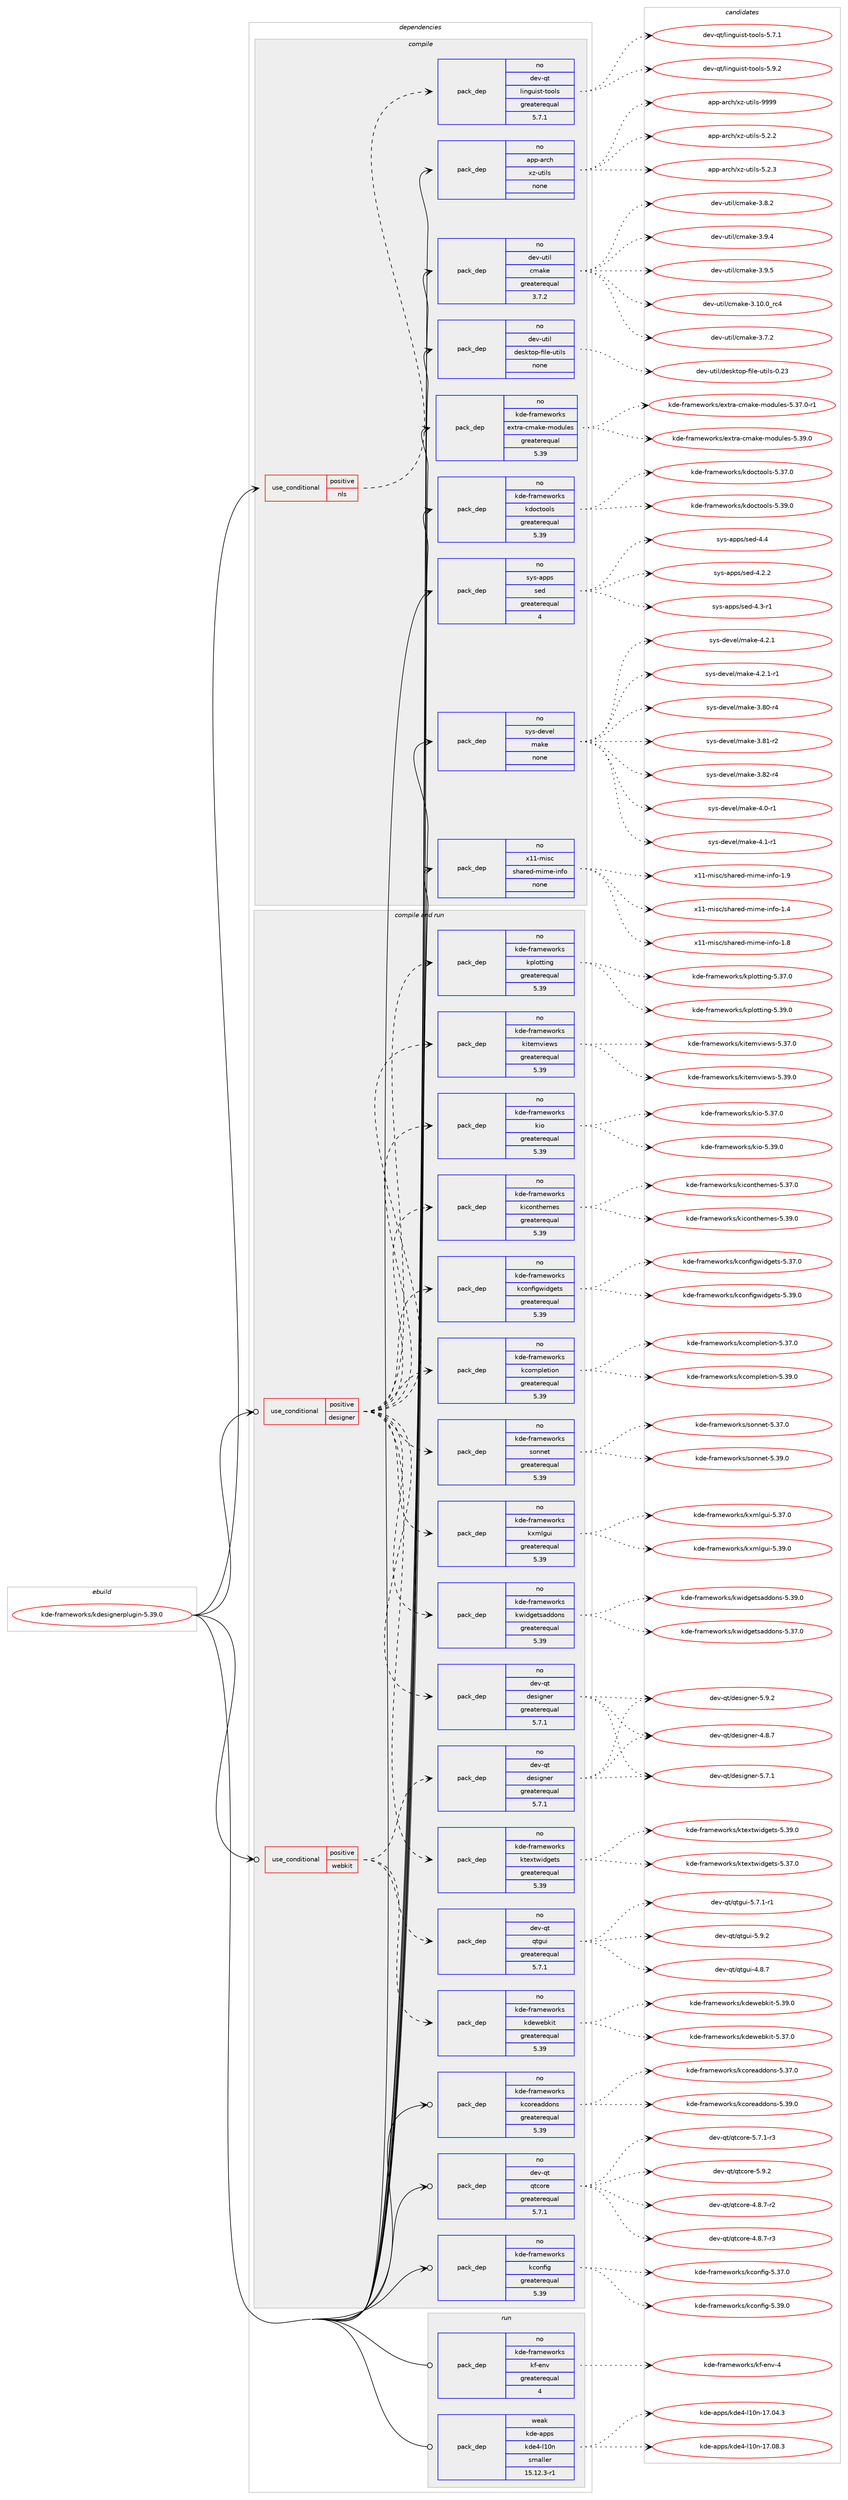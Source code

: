 digraph prolog {

# *************
# Graph options
# *************

newrank=true;
concentrate=true;
compound=true;
graph [rankdir=LR,fontname=Helvetica,fontsize=10,ranksep=1.5];#, ranksep=2.5, nodesep=0.2];
edge  [arrowhead=vee];
node  [fontname=Helvetica,fontsize=10];

# **********
# The ebuild
# **********

subgraph cluster_leftcol {
color=gray;
rank=same;
label=<<i>ebuild</i>>;
id [label="kde-frameworks/kdesignerplugin-5.39.0", color=red, width=4, href="../kde-frameworks/kdesignerplugin-5.39.0.svg"];
}

# ****************
# The dependencies
# ****************

subgraph cluster_midcol {
color=gray;
label=<<i>dependencies</i>>;
subgraph cluster_compile {
fillcolor="#eeeeee";
style=filled;
label=<<i>compile</i>>;
subgraph cond83739 {
dependency331084 [label=<<TABLE BORDER="0" CELLBORDER="1" CELLSPACING="0" CELLPADDING="4"><TR><TD ROWSPAN="3" CELLPADDING="10">use_conditional</TD></TR><TR><TD>positive</TD></TR><TR><TD>nls</TD></TR></TABLE>>, shape=none, color=red];
subgraph pack242329 {
dependency331085 [label=<<TABLE BORDER="0" CELLBORDER="1" CELLSPACING="0" CELLPADDING="4" WIDTH="220"><TR><TD ROWSPAN="6" CELLPADDING="30">pack_dep</TD></TR><TR><TD WIDTH="110">no</TD></TR><TR><TD>dev-qt</TD></TR><TR><TD>linguist-tools</TD></TR><TR><TD>greaterequal</TD></TR><TR><TD>5.7.1</TD></TR></TABLE>>, shape=none, color=blue];
}
dependency331084:e -> dependency331085:w [weight=20,style="dashed",arrowhead="vee"];
}
id:e -> dependency331084:w [weight=20,style="solid",arrowhead="vee"];
subgraph pack242330 {
dependency331086 [label=<<TABLE BORDER="0" CELLBORDER="1" CELLSPACING="0" CELLPADDING="4" WIDTH="220"><TR><TD ROWSPAN="6" CELLPADDING="30">pack_dep</TD></TR><TR><TD WIDTH="110">no</TD></TR><TR><TD>app-arch</TD></TR><TR><TD>xz-utils</TD></TR><TR><TD>none</TD></TR><TR><TD></TD></TR></TABLE>>, shape=none, color=blue];
}
id:e -> dependency331086:w [weight=20,style="solid",arrowhead="vee"];
subgraph pack242331 {
dependency331087 [label=<<TABLE BORDER="0" CELLBORDER="1" CELLSPACING="0" CELLPADDING="4" WIDTH="220"><TR><TD ROWSPAN="6" CELLPADDING="30">pack_dep</TD></TR><TR><TD WIDTH="110">no</TD></TR><TR><TD>dev-util</TD></TR><TR><TD>cmake</TD></TR><TR><TD>greaterequal</TD></TR><TR><TD>3.7.2</TD></TR></TABLE>>, shape=none, color=blue];
}
id:e -> dependency331087:w [weight=20,style="solid",arrowhead="vee"];
subgraph pack242332 {
dependency331088 [label=<<TABLE BORDER="0" CELLBORDER="1" CELLSPACING="0" CELLPADDING="4" WIDTH="220"><TR><TD ROWSPAN="6" CELLPADDING="30">pack_dep</TD></TR><TR><TD WIDTH="110">no</TD></TR><TR><TD>dev-util</TD></TR><TR><TD>desktop-file-utils</TD></TR><TR><TD>none</TD></TR><TR><TD></TD></TR></TABLE>>, shape=none, color=blue];
}
id:e -> dependency331088:w [weight=20,style="solid",arrowhead="vee"];
subgraph pack242333 {
dependency331089 [label=<<TABLE BORDER="0" CELLBORDER="1" CELLSPACING="0" CELLPADDING="4" WIDTH="220"><TR><TD ROWSPAN="6" CELLPADDING="30">pack_dep</TD></TR><TR><TD WIDTH="110">no</TD></TR><TR><TD>kde-frameworks</TD></TR><TR><TD>extra-cmake-modules</TD></TR><TR><TD>greaterequal</TD></TR><TR><TD>5.39</TD></TR></TABLE>>, shape=none, color=blue];
}
id:e -> dependency331089:w [weight=20,style="solid",arrowhead="vee"];
subgraph pack242334 {
dependency331090 [label=<<TABLE BORDER="0" CELLBORDER="1" CELLSPACING="0" CELLPADDING="4" WIDTH="220"><TR><TD ROWSPAN="6" CELLPADDING="30">pack_dep</TD></TR><TR><TD WIDTH="110">no</TD></TR><TR><TD>kde-frameworks</TD></TR><TR><TD>kdoctools</TD></TR><TR><TD>greaterequal</TD></TR><TR><TD>5.39</TD></TR></TABLE>>, shape=none, color=blue];
}
id:e -> dependency331090:w [weight=20,style="solid",arrowhead="vee"];
subgraph pack242335 {
dependency331091 [label=<<TABLE BORDER="0" CELLBORDER="1" CELLSPACING="0" CELLPADDING="4" WIDTH="220"><TR><TD ROWSPAN="6" CELLPADDING="30">pack_dep</TD></TR><TR><TD WIDTH="110">no</TD></TR><TR><TD>sys-apps</TD></TR><TR><TD>sed</TD></TR><TR><TD>greaterequal</TD></TR><TR><TD>4</TD></TR></TABLE>>, shape=none, color=blue];
}
id:e -> dependency331091:w [weight=20,style="solid",arrowhead="vee"];
subgraph pack242336 {
dependency331092 [label=<<TABLE BORDER="0" CELLBORDER="1" CELLSPACING="0" CELLPADDING="4" WIDTH="220"><TR><TD ROWSPAN="6" CELLPADDING="30">pack_dep</TD></TR><TR><TD WIDTH="110">no</TD></TR><TR><TD>sys-devel</TD></TR><TR><TD>make</TD></TR><TR><TD>none</TD></TR><TR><TD></TD></TR></TABLE>>, shape=none, color=blue];
}
id:e -> dependency331092:w [weight=20,style="solid",arrowhead="vee"];
subgraph pack242337 {
dependency331093 [label=<<TABLE BORDER="0" CELLBORDER="1" CELLSPACING="0" CELLPADDING="4" WIDTH="220"><TR><TD ROWSPAN="6" CELLPADDING="30">pack_dep</TD></TR><TR><TD WIDTH="110">no</TD></TR><TR><TD>x11-misc</TD></TR><TR><TD>shared-mime-info</TD></TR><TR><TD>none</TD></TR><TR><TD></TD></TR></TABLE>>, shape=none, color=blue];
}
id:e -> dependency331093:w [weight=20,style="solid",arrowhead="vee"];
}
subgraph cluster_compileandrun {
fillcolor="#eeeeee";
style=filled;
label=<<i>compile and run</i>>;
subgraph cond83740 {
dependency331094 [label=<<TABLE BORDER="0" CELLBORDER="1" CELLSPACING="0" CELLPADDING="4"><TR><TD ROWSPAN="3" CELLPADDING="10">use_conditional</TD></TR><TR><TD>positive</TD></TR><TR><TD>designer</TD></TR></TABLE>>, shape=none, color=red];
subgraph pack242338 {
dependency331095 [label=<<TABLE BORDER="0" CELLBORDER="1" CELLSPACING="0" CELLPADDING="4" WIDTH="220"><TR><TD ROWSPAN="6" CELLPADDING="30">pack_dep</TD></TR><TR><TD WIDTH="110">no</TD></TR><TR><TD>dev-qt</TD></TR><TR><TD>designer</TD></TR><TR><TD>greaterequal</TD></TR><TR><TD>5.7.1</TD></TR></TABLE>>, shape=none, color=blue];
}
dependency331094:e -> dependency331095:w [weight=20,style="dashed",arrowhead="vee"];
subgraph pack242339 {
dependency331096 [label=<<TABLE BORDER="0" CELLBORDER="1" CELLSPACING="0" CELLPADDING="4" WIDTH="220"><TR><TD ROWSPAN="6" CELLPADDING="30">pack_dep</TD></TR><TR><TD WIDTH="110">no</TD></TR><TR><TD>kde-frameworks</TD></TR><TR><TD>kcompletion</TD></TR><TR><TD>greaterequal</TD></TR><TR><TD>5.39</TD></TR></TABLE>>, shape=none, color=blue];
}
dependency331094:e -> dependency331096:w [weight=20,style="dashed",arrowhead="vee"];
subgraph pack242340 {
dependency331097 [label=<<TABLE BORDER="0" CELLBORDER="1" CELLSPACING="0" CELLPADDING="4" WIDTH="220"><TR><TD ROWSPAN="6" CELLPADDING="30">pack_dep</TD></TR><TR><TD WIDTH="110">no</TD></TR><TR><TD>kde-frameworks</TD></TR><TR><TD>kconfigwidgets</TD></TR><TR><TD>greaterequal</TD></TR><TR><TD>5.39</TD></TR></TABLE>>, shape=none, color=blue];
}
dependency331094:e -> dependency331097:w [weight=20,style="dashed",arrowhead="vee"];
subgraph pack242341 {
dependency331098 [label=<<TABLE BORDER="0" CELLBORDER="1" CELLSPACING="0" CELLPADDING="4" WIDTH="220"><TR><TD ROWSPAN="6" CELLPADDING="30">pack_dep</TD></TR><TR><TD WIDTH="110">no</TD></TR><TR><TD>kde-frameworks</TD></TR><TR><TD>kiconthemes</TD></TR><TR><TD>greaterequal</TD></TR><TR><TD>5.39</TD></TR></TABLE>>, shape=none, color=blue];
}
dependency331094:e -> dependency331098:w [weight=20,style="dashed",arrowhead="vee"];
subgraph pack242342 {
dependency331099 [label=<<TABLE BORDER="0" CELLBORDER="1" CELLSPACING="0" CELLPADDING="4" WIDTH="220"><TR><TD ROWSPAN="6" CELLPADDING="30">pack_dep</TD></TR><TR><TD WIDTH="110">no</TD></TR><TR><TD>kde-frameworks</TD></TR><TR><TD>kio</TD></TR><TR><TD>greaterequal</TD></TR><TR><TD>5.39</TD></TR></TABLE>>, shape=none, color=blue];
}
dependency331094:e -> dependency331099:w [weight=20,style="dashed",arrowhead="vee"];
subgraph pack242343 {
dependency331100 [label=<<TABLE BORDER="0" CELLBORDER="1" CELLSPACING="0" CELLPADDING="4" WIDTH="220"><TR><TD ROWSPAN="6" CELLPADDING="30">pack_dep</TD></TR><TR><TD WIDTH="110">no</TD></TR><TR><TD>kde-frameworks</TD></TR><TR><TD>kitemviews</TD></TR><TR><TD>greaterequal</TD></TR><TR><TD>5.39</TD></TR></TABLE>>, shape=none, color=blue];
}
dependency331094:e -> dependency331100:w [weight=20,style="dashed",arrowhead="vee"];
subgraph pack242344 {
dependency331101 [label=<<TABLE BORDER="0" CELLBORDER="1" CELLSPACING="0" CELLPADDING="4" WIDTH="220"><TR><TD ROWSPAN="6" CELLPADDING="30">pack_dep</TD></TR><TR><TD WIDTH="110">no</TD></TR><TR><TD>kde-frameworks</TD></TR><TR><TD>kplotting</TD></TR><TR><TD>greaterequal</TD></TR><TR><TD>5.39</TD></TR></TABLE>>, shape=none, color=blue];
}
dependency331094:e -> dependency331101:w [weight=20,style="dashed",arrowhead="vee"];
subgraph pack242345 {
dependency331102 [label=<<TABLE BORDER="0" CELLBORDER="1" CELLSPACING="0" CELLPADDING="4" WIDTH="220"><TR><TD ROWSPAN="6" CELLPADDING="30">pack_dep</TD></TR><TR><TD WIDTH="110">no</TD></TR><TR><TD>kde-frameworks</TD></TR><TR><TD>ktextwidgets</TD></TR><TR><TD>greaterequal</TD></TR><TR><TD>5.39</TD></TR></TABLE>>, shape=none, color=blue];
}
dependency331094:e -> dependency331102:w [weight=20,style="dashed",arrowhead="vee"];
subgraph pack242346 {
dependency331103 [label=<<TABLE BORDER="0" CELLBORDER="1" CELLSPACING="0" CELLPADDING="4" WIDTH="220"><TR><TD ROWSPAN="6" CELLPADDING="30">pack_dep</TD></TR><TR><TD WIDTH="110">no</TD></TR><TR><TD>kde-frameworks</TD></TR><TR><TD>kwidgetsaddons</TD></TR><TR><TD>greaterequal</TD></TR><TR><TD>5.39</TD></TR></TABLE>>, shape=none, color=blue];
}
dependency331094:e -> dependency331103:w [weight=20,style="dashed",arrowhead="vee"];
subgraph pack242347 {
dependency331104 [label=<<TABLE BORDER="0" CELLBORDER="1" CELLSPACING="0" CELLPADDING="4" WIDTH="220"><TR><TD ROWSPAN="6" CELLPADDING="30">pack_dep</TD></TR><TR><TD WIDTH="110">no</TD></TR><TR><TD>kde-frameworks</TD></TR><TR><TD>kxmlgui</TD></TR><TR><TD>greaterequal</TD></TR><TR><TD>5.39</TD></TR></TABLE>>, shape=none, color=blue];
}
dependency331094:e -> dependency331104:w [weight=20,style="dashed",arrowhead="vee"];
subgraph pack242348 {
dependency331105 [label=<<TABLE BORDER="0" CELLBORDER="1" CELLSPACING="0" CELLPADDING="4" WIDTH="220"><TR><TD ROWSPAN="6" CELLPADDING="30">pack_dep</TD></TR><TR><TD WIDTH="110">no</TD></TR><TR><TD>kde-frameworks</TD></TR><TR><TD>sonnet</TD></TR><TR><TD>greaterequal</TD></TR><TR><TD>5.39</TD></TR></TABLE>>, shape=none, color=blue];
}
dependency331094:e -> dependency331105:w [weight=20,style="dashed",arrowhead="vee"];
}
id:e -> dependency331094:w [weight=20,style="solid",arrowhead="odotvee"];
subgraph cond83741 {
dependency331106 [label=<<TABLE BORDER="0" CELLBORDER="1" CELLSPACING="0" CELLPADDING="4"><TR><TD ROWSPAN="3" CELLPADDING="10">use_conditional</TD></TR><TR><TD>positive</TD></TR><TR><TD>webkit</TD></TR></TABLE>>, shape=none, color=red];
subgraph pack242349 {
dependency331107 [label=<<TABLE BORDER="0" CELLBORDER="1" CELLSPACING="0" CELLPADDING="4" WIDTH="220"><TR><TD ROWSPAN="6" CELLPADDING="30">pack_dep</TD></TR><TR><TD WIDTH="110">no</TD></TR><TR><TD>dev-qt</TD></TR><TR><TD>designer</TD></TR><TR><TD>greaterequal</TD></TR><TR><TD>5.7.1</TD></TR></TABLE>>, shape=none, color=blue];
}
dependency331106:e -> dependency331107:w [weight=20,style="dashed",arrowhead="vee"];
subgraph pack242350 {
dependency331108 [label=<<TABLE BORDER="0" CELLBORDER="1" CELLSPACING="0" CELLPADDING="4" WIDTH="220"><TR><TD ROWSPAN="6" CELLPADDING="30">pack_dep</TD></TR><TR><TD WIDTH="110">no</TD></TR><TR><TD>dev-qt</TD></TR><TR><TD>qtgui</TD></TR><TR><TD>greaterequal</TD></TR><TR><TD>5.7.1</TD></TR></TABLE>>, shape=none, color=blue];
}
dependency331106:e -> dependency331108:w [weight=20,style="dashed",arrowhead="vee"];
subgraph pack242351 {
dependency331109 [label=<<TABLE BORDER="0" CELLBORDER="1" CELLSPACING="0" CELLPADDING="4" WIDTH="220"><TR><TD ROWSPAN="6" CELLPADDING="30">pack_dep</TD></TR><TR><TD WIDTH="110">no</TD></TR><TR><TD>kde-frameworks</TD></TR><TR><TD>kdewebkit</TD></TR><TR><TD>greaterequal</TD></TR><TR><TD>5.39</TD></TR></TABLE>>, shape=none, color=blue];
}
dependency331106:e -> dependency331109:w [weight=20,style="dashed",arrowhead="vee"];
}
id:e -> dependency331106:w [weight=20,style="solid",arrowhead="odotvee"];
subgraph pack242352 {
dependency331110 [label=<<TABLE BORDER="0" CELLBORDER="1" CELLSPACING="0" CELLPADDING="4" WIDTH="220"><TR><TD ROWSPAN="6" CELLPADDING="30">pack_dep</TD></TR><TR><TD WIDTH="110">no</TD></TR><TR><TD>dev-qt</TD></TR><TR><TD>qtcore</TD></TR><TR><TD>greaterequal</TD></TR><TR><TD>5.7.1</TD></TR></TABLE>>, shape=none, color=blue];
}
id:e -> dependency331110:w [weight=20,style="solid",arrowhead="odotvee"];
subgraph pack242353 {
dependency331111 [label=<<TABLE BORDER="0" CELLBORDER="1" CELLSPACING="0" CELLPADDING="4" WIDTH="220"><TR><TD ROWSPAN="6" CELLPADDING="30">pack_dep</TD></TR><TR><TD WIDTH="110">no</TD></TR><TR><TD>kde-frameworks</TD></TR><TR><TD>kconfig</TD></TR><TR><TD>greaterequal</TD></TR><TR><TD>5.39</TD></TR></TABLE>>, shape=none, color=blue];
}
id:e -> dependency331111:w [weight=20,style="solid",arrowhead="odotvee"];
subgraph pack242354 {
dependency331112 [label=<<TABLE BORDER="0" CELLBORDER="1" CELLSPACING="0" CELLPADDING="4" WIDTH="220"><TR><TD ROWSPAN="6" CELLPADDING="30">pack_dep</TD></TR><TR><TD WIDTH="110">no</TD></TR><TR><TD>kde-frameworks</TD></TR><TR><TD>kcoreaddons</TD></TR><TR><TD>greaterequal</TD></TR><TR><TD>5.39</TD></TR></TABLE>>, shape=none, color=blue];
}
id:e -> dependency331112:w [weight=20,style="solid",arrowhead="odotvee"];
}
subgraph cluster_run {
fillcolor="#eeeeee";
style=filled;
label=<<i>run</i>>;
subgraph pack242355 {
dependency331113 [label=<<TABLE BORDER="0" CELLBORDER="1" CELLSPACING="0" CELLPADDING="4" WIDTH="220"><TR><TD ROWSPAN="6" CELLPADDING="30">pack_dep</TD></TR><TR><TD WIDTH="110">no</TD></TR><TR><TD>kde-frameworks</TD></TR><TR><TD>kf-env</TD></TR><TR><TD>greaterequal</TD></TR><TR><TD>4</TD></TR></TABLE>>, shape=none, color=blue];
}
id:e -> dependency331113:w [weight=20,style="solid",arrowhead="odot"];
subgraph pack242356 {
dependency331114 [label=<<TABLE BORDER="0" CELLBORDER="1" CELLSPACING="0" CELLPADDING="4" WIDTH="220"><TR><TD ROWSPAN="6" CELLPADDING="30">pack_dep</TD></TR><TR><TD WIDTH="110">weak</TD></TR><TR><TD>kde-apps</TD></TR><TR><TD>kde4-l10n</TD></TR><TR><TD>smaller</TD></TR><TR><TD>15.12.3-r1</TD></TR></TABLE>>, shape=none, color=blue];
}
id:e -> dependency331114:w [weight=20,style="solid",arrowhead="odot"];
}
}

# **************
# The candidates
# **************

subgraph cluster_choices {
rank=same;
color=gray;
label=<<i>candidates</i>>;

subgraph choice242329 {
color=black;
nodesep=1;
choice100101118451131164710810511010311710511511645116111111108115455346554649 [label="dev-qt/linguist-tools-5.7.1", color=red, width=4,href="../dev-qt/linguist-tools-5.7.1.svg"];
choice100101118451131164710810511010311710511511645116111111108115455346574650 [label="dev-qt/linguist-tools-5.9.2", color=red, width=4,href="../dev-qt/linguist-tools-5.9.2.svg"];
dependency331085:e -> choice100101118451131164710810511010311710511511645116111111108115455346554649:w [style=dotted,weight="100"];
dependency331085:e -> choice100101118451131164710810511010311710511511645116111111108115455346574650:w [style=dotted,weight="100"];
}
subgraph choice242330 {
color=black;
nodesep=1;
choice971121124597114991044712012245117116105108115455346504650 [label="app-arch/xz-utils-5.2.2", color=red, width=4,href="../app-arch/xz-utils-5.2.2.svg"];
choice971121124597114991044712012245117116105108115455346504651 [label="app-arch/xz-utils-5.2.3", color=red, width=4,href="../app-arch/xz-utils-5.2.3.svg"];
choice9711211245971149910447120122451171161051081154557575757 [label="app-arch/xz-utils-9999", color=red, width=4,href="../app-arch/xz-utils-9999.svg"];
dependency331086:e -> choice971121124597114991044712012245117116105108115455346504650:w [style=dotted,weight="100"];
dependency331086:e -> choice971121124597114991044712012245117116105108115455346504651:w [style=dotted,weight="100"];
dependency331086:e -> choice9711211245971149910447120122451171161051081154557575757:w [style=dotted,weight="100"];
}
subgraph choice242331 {
color=black;
nodesep=1;
choice1001011184511711610510847991099710710145514649484648951149952 [label="dev-util/cmake-3.10.0_rc4", color=red, width=4,href="../dev-util/cmake-3.10.0_rc4.svg"];
choice10010111845117116105108479910997107101455146554650 [label="dev-util/cmake-3.7.2", color=red, width=4,href="../dev-util/cmake-3.7.2.svg"];
choice10010111845117116105108479910997107101455146564650 [label="dev-util/cmake-3.8.2", color=red, width=4,href="../dev-util/cmake-3.8.2.svg"];
choice10010111845117116105108479910997107101455146574652 [label="dev-util/cmake-3.9.4", color=red, width=4,href="../dev-util/cmake-3.9.4.svg"];
choice10010111845117116105108479910997107101455146574653 [label="dev-util/cmake-3.9.5", color=red, width=4,href="../dev-util/cmake-3.9.5.svg"];
dependency331087:e -> choice1001011184511711610510847991099710710145514649484648951149952:w [style=dotted,weight="100"];
dependency331087:e -> choice10010111845117116105108479910997107101455146554650:w [style=dotted,weight="100"];
dependency331087:e -> choice10010111845117116105108479910997107101455146564650:w [style=dotted,weight="100"];
dependency331087:e -> choice10010111845117116105108479910997107101455146574652:w [style=dotted,weight="100"];
dependency331087:e -> choice10010111845117116105108479910997107101455146574653:w [style=dotted,weight="100"];
}
subgraph choice242332 {
color=black;
nodesep=1;
choice100101118451171161051084710010111510711611111245102105108101451171161051081154548465051 [label="dev-util/desktop-file-utils-0.23", color=red, width=4,href="../dev-util/desktop-file-utils-0.23.svg"];
dependency331088:e -> choice100101118451171161051084710010111510711611111245102105108101451171161051081154548465051:w [style=dotted,weight="100"];
}
subgraph choice242333 {
color=black;
nodesep=1;
choice1071001014510211497109101119111114107115471011201161149745991099710710145109111100117108101115455346515546484511449 [label="kde-frameworks/extra-cmake-modules-5.37.0-r1", color=red, width=4,href="../kde-frameworks/extra-cmake-modules-5.37.0-r1.svg"];
choice107100101451021149710910111911111410711547101120116114974599109971071014510911110011710810111545534651574648 [label="kde-frameworks/extra-cmake-modules-5.39.0", color=red, width=4,href="../kde-frameworks/extra-cmake-modules-5.39.0.svg"];
dependency331089:e -> choice1071001014510211497109101119111114107115471011201161149745991099710710145109111100117108101115455346515546484511449:w [style=dotted,weight="100"];
dependency331089:e -> choice107100101451021149710910111911111410711547101120116114974599109971071014510911110011710810111545534651574648:w [style=dotted,weight="100"];
}
subgraph choice242334 {
color=black;
nodesep=1;
choice1071001014510211497109101119111114107115471071001119911611111110811545534651554648 [label="kde-frameworks/kdoctools-5.37.0", color=red, width=4,href="../kde-frameworks/kdoctools-5.37.0.svg"];
choice1071001014510211497109101119111114107115471071001119911611111110811545534651574648 [label="kde-frameworks/kdoctools-5.39.0", color=red, width=4,href="../kde-frameworks/kdoctools-5.39.0.svg"];
dependency331090:e -> choice1071001014510211497109101119111114107115471071001119911611111110811545534651554648:w [style=dotted,weight="100"];
dependency331090:e -> choice1071001014510211497109101119111114107115471071001119911611111110811545534651574648:w [style=dotted,weight="100"];
}
subgraph choice242335 {
color=black;
nodesep=1;
choice115121115459711211211547115101100455246504650 [label="sys-apps/sed-4.2.2", color=red, width=4,href="../sys-apps/sed-4.2.2.svg"];
choice115121115459711211211547115101100455246514511449 [label="sys-apps/sed-4.3-r1", color=red, width=4,href="../sys-apps/sed-4.3-r1.svg"];
choice11512111545971121121154711510110045524652 [label="sys-apps/sed-4.4", color=red, width=4,href="../sys-apps/sed-4.4.svg"];
dependency331091:e -> choice115121115459711211211547115101100455246504650:w [style=dotted,weight="100"];
dependency331091:e -> choice115121115459711211211547115101100455246514511449:w [style=dotted,weight="100"];
dependency331091:e -> choice11512111545971121121154711510110045524652:w [style=dotted,weight="100"];
}
subgraph choice242336 {
color=black;
nodesep=1;
choice11512111545100101118101108471099710710145514656484511452 [label="sys-devel/make-3.80-r4", color=red, width=4,href="../sys-devel/make-3.80-r4.svg"];
choice11512111545100101118101108471099710710145514656494511450 [label="sys-devel/make-3.81-r2", color=red, width=4,href="../sys-devel/make-3.81-r2.svg"];
choice11512111545100101118101108471099710710145514656504511452 [label="sys-devel/make-3.82-r4", color=red, width=4,href="../sys-devel/make-3.82-r4.svg"];
choice115121115451001011181011084710997107101455246484511449 [label="sys-devel/make-4.0-r1", color=red, width=4,href="../sys-devel/make-4.0-r1.svg"];
choice115121115451001011181011084710997107101455246494511449 [label="sys-devel/make-4.1-r1", color=red, width=4,href="../sys-devel/make-4.1-r1.svg"];
choice115121115451001011181011084710997107101455246504649 [label="sys-devel/make-4.2.1", color=red, width=4,href="../sys-devel/make-4.2.1.svg"];
choice1151211154510010111810110847109971071014552465046494511449 [label="sys-devel/make-4.2.1-r1", color=red, width=4,href="../sys-devel/make-4.2.1-r1.svg"];
dependency331092:e -> choice11512111545100101118101108471099710710145514656484511452:w [style=dotted,weight="100"];
dependency331092:e -> choice11512111545100101118101108471099710710145514656494511450:w [style=dotted,weight="100"];
dependency331092:e -> choice11512111545100101118101108471099710710145514656504511452:w [style=dotted,weight="100"];
dependency331092:e -> choice115121115451001011181011084710997107101455246484511449:w [style=dotted,weight="100"];
dependency331092:e -> choice115121115451001011181011084710997107101455246494511449:w [style=dotted,weight="100"];
dependency331092:e -> choice115121115451001011181011084710997107101455246504649:w [style=dotted,weight="100"];
dependency331092:e -> choice1151211154510010111810110847109971071014552465046494511449:w [style=dotted,weight="100"];
}
subgraph choice242337 {
color=black;
nodesep=1;
choice120494945109105115994711510497114101100451091051091014510511010211145494652 [label="x11-misc/shared-mime-info-1.4", color=red, width=4,href="../x11-misc/shared-mime-info-1.4.svg"];
choice120494945109105115994711510497114101100451091051091014510511010211145494656 [label="x11-misc/shared-mime-info-1.8", color=red, width=4,href="../x11-misc/shared-mime-info-1.8.svg"];
choice120494945109105115994711510497114101100451091051091014510511010211145494657 [label="x11-misc/shared-mime-info-1.9", color=red, width=4,href="../x11-misc/shared-mime-info-1.9.svg"];
dependency331093:e -> choice120494945109105115994711510497114101100451091051091014510511010211145494652:w [style=dotted,weight="100"];
dependency331093:e -> choice120494945109105115994711510497114101100451091051091014510511010211145494656:w [style=dotted,weight="100"];
dependency331093:e -> choice120494945109105115994711510497114101100451091051091014510511010211145494657:w [style=dotted,weight="100"];
}
subgraph choice242338 {
color=black;
nodesep=1;
choice1001011184511311647100101115105103110101114455246564655 [label="dev-qt/designer-4.8.7", color=red, width=4,href="../dev-qt/designer-4.8.7.svg"];
choice1001011184511311647100101115105103110101114455346554649 [label="dev-qt/designer-5.7.1", color=red, width=4,href="../dev-qt/designer-5.7.1.svg"];
choice1001011184511311647100101115105103110101114455346574650 [label="dev-qt/designer-5.9.2", color=red, width=4,href="../dev-qt/designer-5.9.2.svg"];
dependency331095:e -> choice1001011184511311647100101115105103110101114455246564655:w [style=dotted,weight="100"];
dependency331095:e -> choice1001011184511311647100101115105103110101114455346554649:w [style=dotted,weight="100"];
dependency331095:e -> choice1001011184511311647100101115105103110101114455346574650:w [style=dotted,weight="100"];
}
subgraph choice242339 {
color=black;
nodesep=1;
choice1071001014510211497109101119111114107115471079911110911210810111610511111045534651554648 [label="kde-frameworks/kcompletion-5.37.0", color=red, width=4,href="../kde-frameworks/kcompletion-5.37.0.svg"];
choice1071001014510211497109101119111114107115471079911110911210810111610511111045534651574648 [label="kde-frameworks/kcompletion-5.39.0", color=red, width=4,href="../kde-frameworks/kcompletion-5.39.0.svg"];
dependency331096:e -> choice1071001014510211497109101119111114107115471079911110911210810111610511111045534651554648:w [style=dotted,weight="100"];
dependency331096:e -> choice1071001014510211497109101119111114107115471079911110911210810111610511111045534651574648:w [style=dotted,weight="100"];
}
subgraph choice242340 {
color=black;
nodesep=1;
choice1071001014510211497109101119111114107115471079911111010210510311910510010310111611545534651554648 [label="kde-frameworks/kconfigwidgets-5.37.0", color=red, width=4,href="../kde-frameworks/kconfigwidgets-5.37.0.svg"];
choice1071001014510211497109101119111114107115471079911111010210510311910510010310111611545534651574648 [label="kde-frameworks/kconfigwidgets-5.39.0", color=red, width=4,href="../kde-frameworks/kconfigwidgets-5.39.0.svg"];
dependency331097:e -> choice1071001014510211497109101119111114107115471079911111010210510311910510010310111611545534651554648:w [style=dotted,weight="100"];
dependency331097:e -> choice1071001014510211497109101119111114107115471079911111010210510311910510010310111611545534651574648:w [style=dotted,weight="100"];
}
subgraph choice242341 {
color=black;
nodesep=1;
choice1071001014510211497109101119111114107115471071059911111011610410110910111545534651554648 [label="kde-frameworks/kiconthemes-5.37.0", color=red, width=4,href="../kde-frameworks/kiconthemes-5.37.0.svg"];
choice1071001014510211497109101119111114107115471071059911111011610410110910111545534651574648 [label="kde-frameworks/kiconthemes-5.39.0", color=red, width=4,href="../kde-frameworks/kiconthemes-5.39.0.svg"];
dependency331098:e -> choice1071001014510211497109101119111114107115471071059911111011610410110910111545534651554648:w [style=dotted,weight="100"];
dependency331098:e -> choice1071001014510211497109101119111114107115471071059911111011610410110910111545534651574648:w [style=dotted,weight="100"];
}
subgraph choice242342 {
color=black;
nodesep=1;
choice10710010145102114971091011191111141071154710710511145534651554648 [label="kde-frameworks/kio-5.37.0", color=red, width=4,href="../kde-frameworks/kio-5.37.0.svg"];
choice10710010145102114971091011191111141071154710710511145534651574648 [label="kde-frameworks/kio-5.39.0", color=red, width=4,href="../kde-frameworks/kio-5.39.0.svg"];
dependency331099:e -> choice10710010145102114971091011191111141071154710710511145534651554648:w [style=dotted,weight="100"];
dependency331099:e -> choice10710010145102114971091011191111141071154710710511145534651574648:w [style=dotted,weight="100"];
}
subgraph choice242343 {
color=black;
nodesep=1;
choice10710010145102114971091011191111141071154710710511610110911810510111911545534651554648 [label="kde-frameworks/kitemviews-5.37.0", color=red, width=4,href="../kde-frameworks/kitemviews-5.37.0.svg"];
choice10710010145102114971091011191111141071154710710511610110911810510111911545534651574648 [label="kde-frameworks/kitemviews-5.39.0", color=red, width=4,href="../kde-frameworks/kitemviews-5.39.0.svg"];
dependency331100:e -> choice10710010145102114971091011191111141071154710710511610110911810510111911545534651554648:w [style=dotted,weight="100"];
dependency331100:e -> choice10710010145102114971091011191111141071154710710511610110911810510111911545534651574648:w [style=dotted,weight="100"];
}
subgraph choice242344 {
color=black;
nodesep=1;
choice10710010145102114971091011191111141071154710711210811111611610511010345534651554648 [label="kde-frameworks/kplotting-5.37.0", color=red, width=4,href="../kde-frameworks/kplotting-5.37.0.svg"];
choice10710010145102114971091011191111141071154710711210811111611610511010345534651574648 [label="kde-frameworks/kplotting-5.39.0", color=red, width=4,href="../kde-frameworks/kplotting-5.39.0.svg"];
dependency331101:e -> choice10710010145102114971091011191111141071154710711210811111611610511010345534651554648:w [style=dotted,weight="100"];
dependency331101:e -> choice10710010145102114971091011191111141071154710711210811111611610511010345534651574648:w [style=dotted,weight="100"];
}
subgraph choice242345 {
color=black;
nodesep=1;
choice10710010145102114971091011191111141071154710711610112011611910510010310111611545534651554648 [label="kde-frameworks/ktextwidgets-5.37.0", color=red, width=4,href="../kde-frameworks/ktextwidgets-5.37.0.svg"];
choice10710010145102114971091011191111141071154710711610112011611910510010310111611545534651574648 [label="kde-frameworks/ktextwidgets-5.39.0", color=red, width=4,href="../kde-frameworks/ktextwidgets-5.39.0.svg"];
dependency331102:e -> choice10710010145102114971091011191111141071154710711610112011611910510010310111611545534651554648:w [style=dotted,weight="100"];
dependency331102:e -> choice10710010145102114971091011191111141071154710711610112011611910510010310111611545534651574648:w [style=dotted,weight="100"];
}
subgraph choice242346 {
color=black;
nodesep=1;
choice1071001014510211497109101119111114107115471071191051001031011161159710010011111011545534651554648 [label="kde-frameworks/kwidgetsaddons-5.37.0", color=red, width=4,href="../kde-frameworks/kwidgetsaddons-5.37.0.svg"];
choice1071001014510211497109101119111114107115471071191051001031011161159710010011111011545534651574648 [label="kde-frameworks/kwidgetsaddons-5.39.0", color=red, width=4,href="../kde-frameworks/kwidgetsaddons-5.39.0.svg"];
dependency331103:e -> choice1071001014510211497109101119111114107115471071191051001031011161159710010011111011545534651554648:w [style=dotted,weight="100"];
dependency331103:e -> choice1071001014510211497109101119111114107115471071191051001031011161159710010011111011545534651574648:w [style=dotted,weight="100"];
}
subgraph choice242347 {
color=black;
nodesep=1;
choice10710010145102114971091011191111141071154710712010910810311710545534651554648 [label="kde-frameworks/kxmlgui-5.37.0", color=red, width=4,href="../kde-frameworks/kxmlgui-5.37.0.svg"];
choice10710010145102114971091011191111141071154710712010910810311710545534651574648 [label="kde-frameworks/kxmlgui-5.39.0", color=red, width=4,href="../kde-frameworks/kxmlgui-5.39.0.svg"];
dependency331104:e -> choice10710010145102114971091011191111141071154710712010910810311710545534651554648:w [style=dotted,weight="100"];
dependency331104:e -> choice10710010145102114971091011191111141071154710712010910810311710545534651574648:w [style=dotted,weight="100"];
}
subgraph choice242348 {
color=black;
nodesep=1;
choice10710010145102114971091011191111141071154711511111011010111645534651554648 [label="kde-frameworks/sonnet-5.37.0", color=red, width=4,href="../kde-frameworks/sonnet-5.37.0.svg"];
choice10710010145102114971091011191111141071154711511111011010111645534651574648 [label="kde-frameworks/sonnet-5.39.0", color=red, width=4,href="../kde-frameworks/sonnet-5.39.0.svg"];
dependency331105:e -> choice10710010145102114971091011191111141071154711511111011010111645534651554648:w [style=dotted,weight="100"];
dependency331105:e -> choice10710010145102114971091011191111141071154711511111011010111645534651574648:w [style=dotted,weight="100"];
}
subgraph choice242349 {
color=black;
nodesep=1;
choice1001011184511311647100101115105103110101114455246564655 [label="dev-qt/designer-4.8.7", color=red, width=4,href="../dev-qt/designer-4.8.7.svg"];
choice1001011184511311647100101115105103110101114455346554649 [label="dev-qt/designer-5.7.1", color=red, width=4,href="../dev-qt/designer-5.7.1.svg"];
choice1001011184511311647100101115105103110101114455346574650 [label="dev-qt/designer-5.9.2", color=red, width=4,href="../dev-qt/designer-5.9.2.svg"];
dependency331107:e -> choice1001011184511311647100101115105103110101114455246564655:w [style=dotted,weight="100"];
dependency331107:e -> choice1001011184511311647100101115105103110101114455346554649:w [style=dotted,weight="100"];
dependency331107:e -> choice1001011184511311647100101115105103110101114455346574650:w [style=dotted,weight="100"];
}
subgraph choice242350 {
color=black;
nodesep=1;
choice1001011184511311647113116103117105455246564655 [label="dev-qt/qtgui-4.8.7", color=red, width=4,href="../dev-qt/qtgui-4.8.7.svg"];
choice10010111845113116471131161031171054553465546494511449 [label="dev-qt/qtgui-5.7.1-r1", color=red, width=4,href="../dev-qt/qtgui-5.7.1-r1.svg"];
choice1001011184511311647113116103117105455346574650 [label="dev-qt/qtgui-5.9.2", color=red, width=4,href="../dev-qt/qtgui-5.9.2.svg"];
dependency331108:e -> choice1001011184511311647113116103117105455246564655:w [style=dotted,weight="100"];
dependency331108:e -> choice10010111845113116471131161031171054553465546494511449:w [style=dotted,weight="100"];
dependency331108:e -> choice1001011184511311647113116103117105455346574650:w [style=dotted,weight="100"];
}
subgraph choice242351 {
color=black;
nodesep=1;
choice1071001014510211497109101119111114107115471071001011191019810710511645534651554648 [label="kde-frameworks/kdewebkit-5.37.0", color=red, width=4,href="../kde-frameworks/kdewebkit-5.37.0.svg"];
choice1071001014510211497109101119111114107115471071001011191019810710511645534651574648 [label="kde-frameworks/kdewebkit-5.39.0", color=red, width=4,href="../kde-frameworks/kdewebkit-5.39.0.svg"];
dependency331109:e -> choice1071001014510211497109101119111114107115471071001011191019810710511645534651554648:w [style=dotted,weight="100"];
dependency331109:e -> choice1071001014510211497109101119111114107115471071001011191019810710511645534651574648:w [style=dotted,weight="100"];
}
subgraph choice242352 {
color=black;
nodesep=1;
choice1001011184511311647113116991111141014552465646554511450 [label="dev-qt/qtcore-4.8.7-r2", color=red, width=4,href="../dev-qt/qtcore-4.8.7-r2.svg"];
choice1001011184511311647113116991111141014552465646554511451 [label="dev-qt/qtcore-4.8.7-r3", color=red, width=4,href="../dev-qt/qtcore-4.8.7-r3.svg"];
choice1001011184511311647113116991111141014553465546494511451 [label="dev-qt/qtcore-5.7.1-r3", color=red, width=4,href="../dev-qt/qtcore-5.7.1-r3.svg"];
choice100101118451131164711311699111114101455346574650 [label="dev-qt/qtcore-5.9.2", color=red, width=4,href="../dev-qt/qtcore-5.9.2.svg"];
dependency331110:e -> choice1001011184511311647113116991111141014552465646554511450:w [style=dotted,weight="100"];
dependency331110:e -> choice1001011184511311647113116991111141014552465646554511451:w [style=dotted,weight="100"];
dependency331110:e -> choice1001011184511311647113116991111141014553465546494511451:w [style=dotted,weight="100"];
dependency331110:e -> choice100101118451131164711311699111114101455346574650:w [style=dotted,weight="100"];
}
subgraph choice242353 {
color=black;
nodesep=1;
choice1071001014510211497109101119111114107115471079911111010210510345534651554648 [label="kde-frameworks/kconfig-5.37.0", color=red, width=4,href="../kde-frameworks/kconfig-5.37.0.svg"];
choice1071001014510211497109101119111114107115471079911111010210510345534651574648 [label="kde-frameworks/kconfig-5.39.0", color=red, width=4,href="../kde-frameworks/kconfig-5.39.0.svg"];
dependency331111:e -> choice1071001014510211497109101119111114107115471079911111010210510345534651554648:w [style=dotted,weight="100"];
dependency331111:e -> choice1071001014510211497109101119111114107115471079911111010210510345534651574648:w [style=dotted,weight="100"];
}
subgraph choice242354 {
color=black;
nodesep=1;
choice107100101451021149710910111911111410711547107991111141019710010011111011545534651554648 [label="kde-frameworks/kcoreaddons-5.37.0", color=red, width=4,href="../kde-frameworks/kcoreaddons-5.37.0.svg"];
choice107100101451021149710910111911111410711547107991111141019710010011111011545534651574648 [label="kde-frameworks/kcoreaddons-5.39.0", color=red, width=4,href="../kde-frameworks/kcoreaddons-5.39.0.svg"];
dependency331112:e -> choice107100101451021149710910111911111410711547107991111141019710010011111011545534651554648:w [style=dotted,weight="100"];
dependency331112:e -> choice107100101451021149710910111911111410711547107991111141019710010011111011545534651574648:w [style=dotted,weight="100"];
}
subgraph choice242355 {
color=black;
nodesep=1;
choice107100101451021149710910111911111410711547107102451011101184552 [label="kde-frameworks/kf-env-4", color=red, width=4,href="../kde-frameworks/kf-env-4.svg"];
dependency331113:e -> choice107100101451021149710910111911111410711547107102451011101184552:w [style=dotted,weight="100"];
}
subgraph choice242356 {
color=black;
nodesep=1;
choice107100101459711211211547107100101524510849481104549554648524651 [label="kde-apps/kde4-l10n-17.04.3", color=red, width=4,href="../kde-apps/kde4-l10n-17.04.3.svg"];
choice107100101459711211211547107100101524510849481104549554648564651 [label="kde-apps/kde4-l10n-17.08.3", color=red, width=4,href="../kde-apps/kde4-l10n-17.08.3.svg"];
dependency331114:e -> choice107100101459711211211547107100101524510849481104549554648524651:w [style=dotted,weight="100"];
dependency331114:e -> choice107100101459711211211547107100101524510849481104549554648564651:w [style=dotted,weight="100"];
}
}

}
